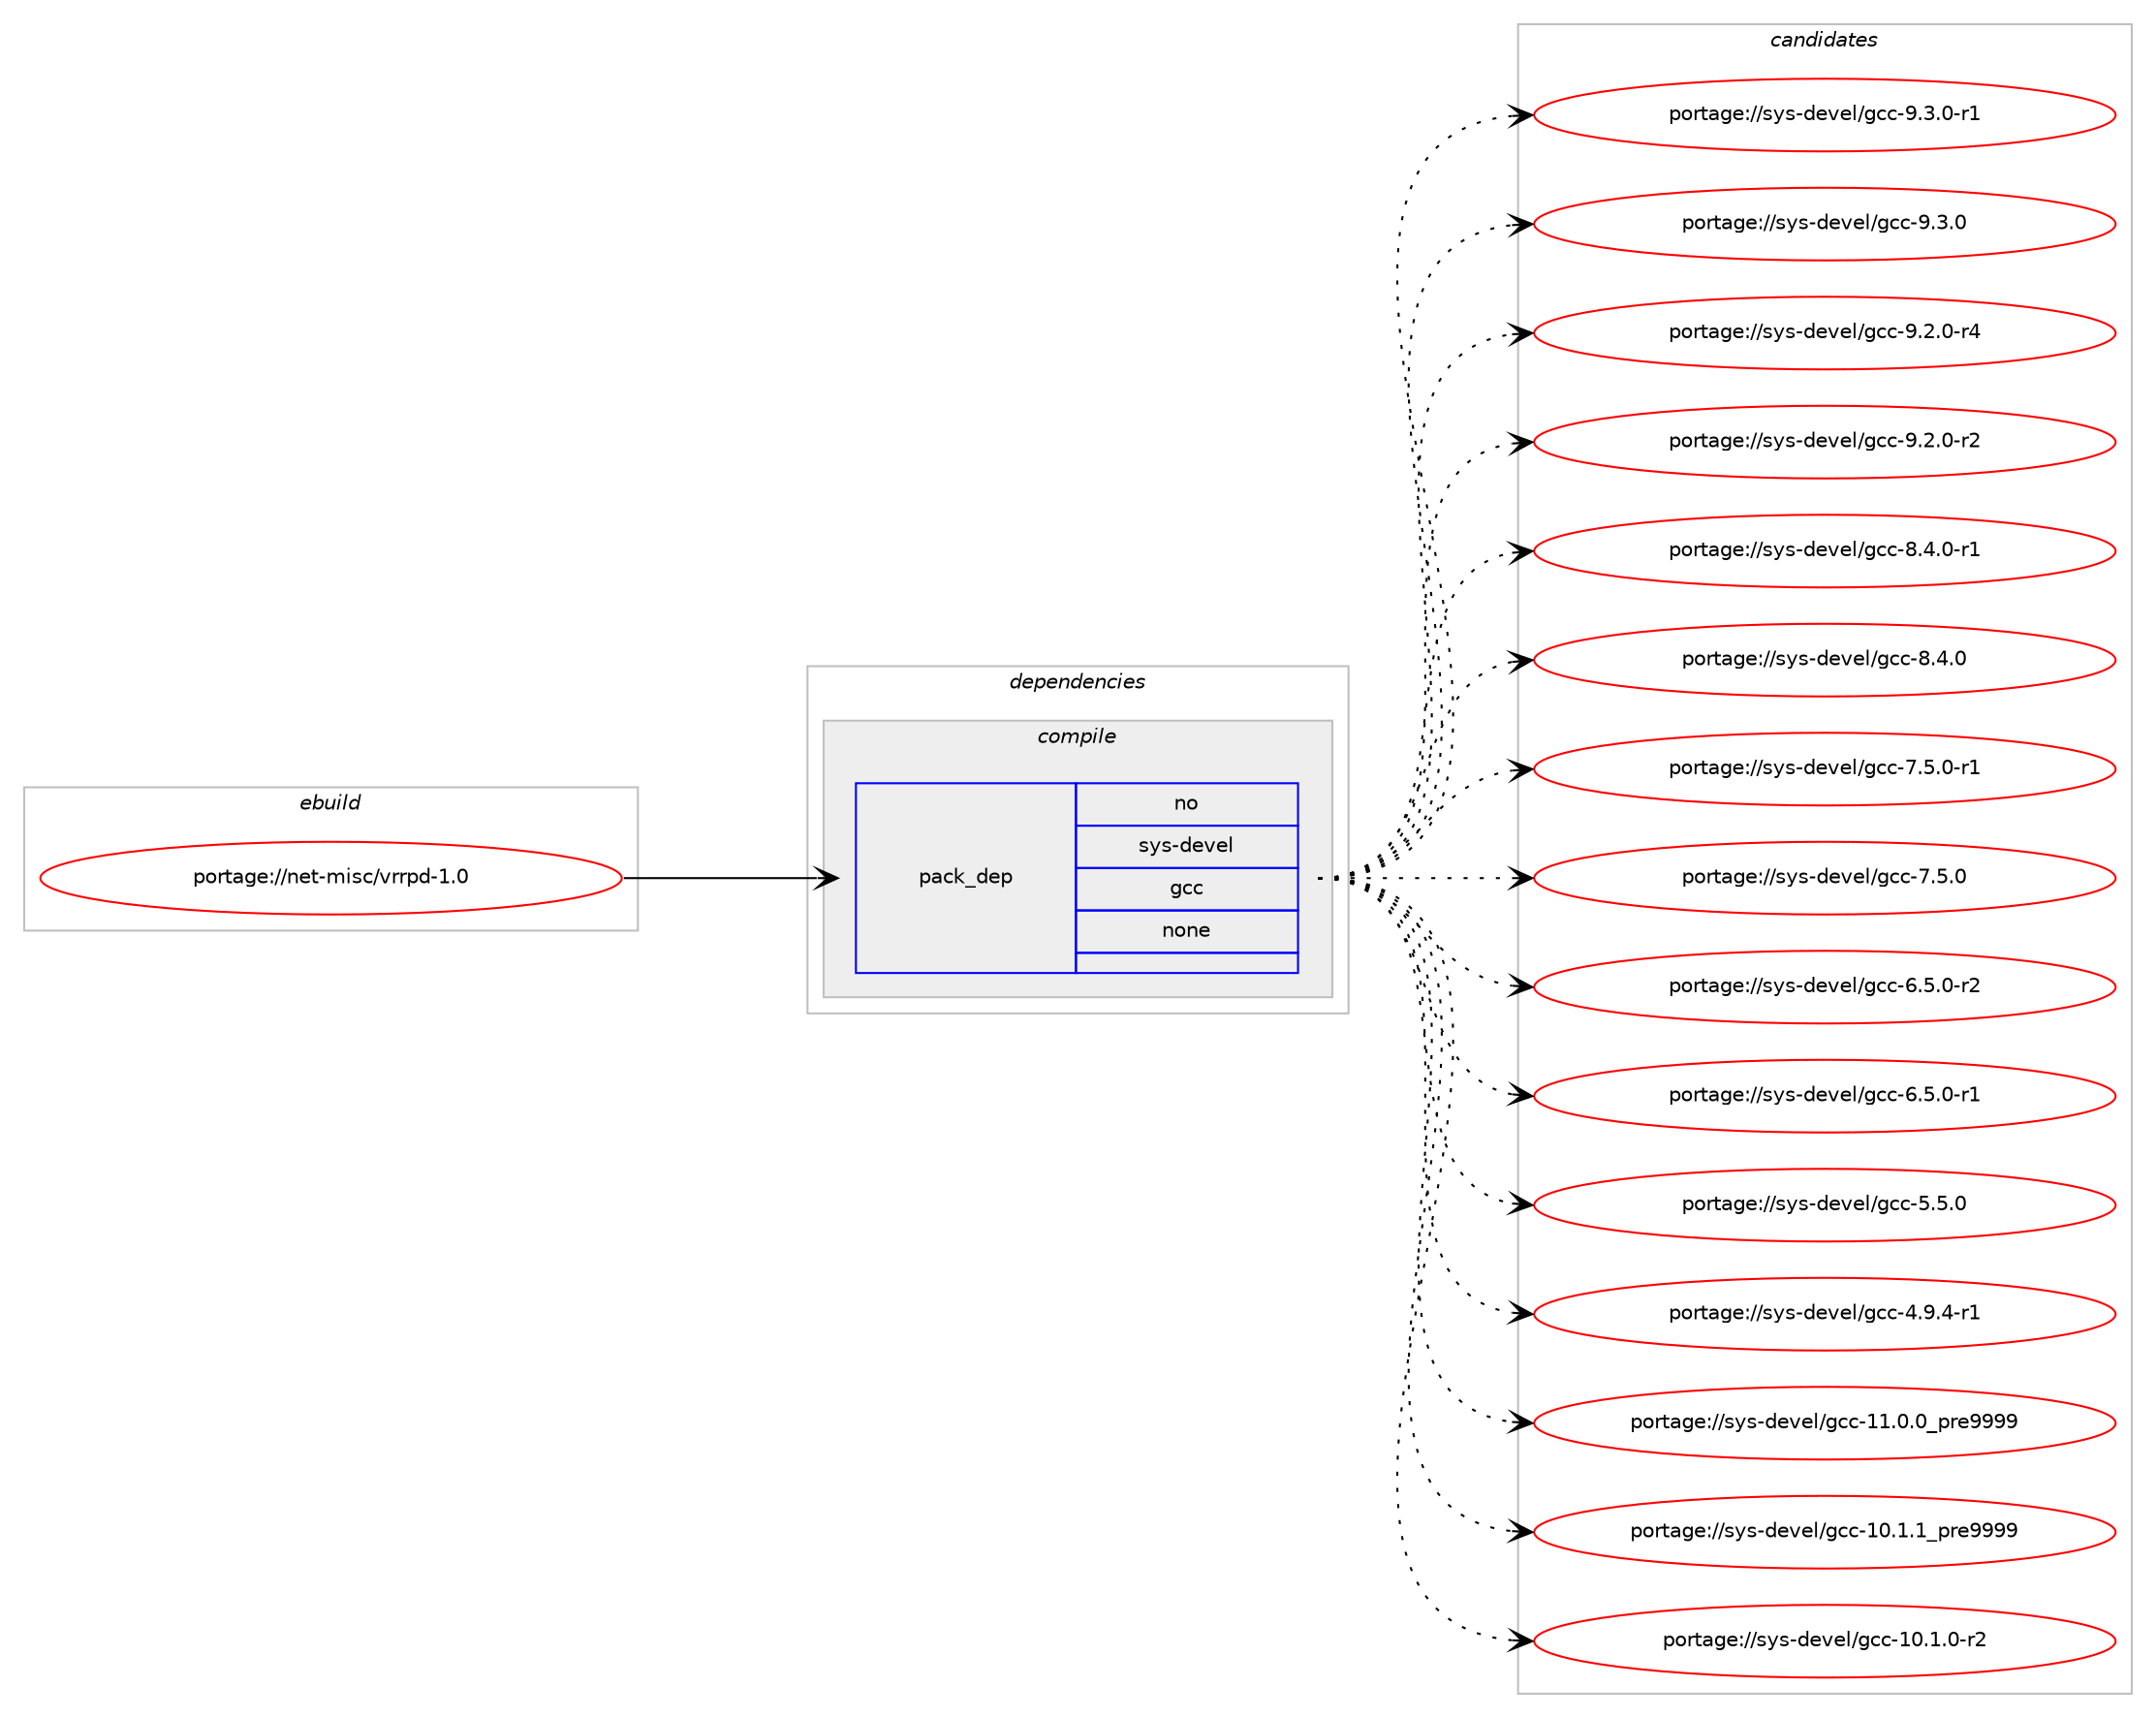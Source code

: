 digraph prolog {

# *************
# Graph options
# *************

newrank=true;
concentrate=true;
compound=true;
graph [rankdir=LR,fontname=Helvetica,fontsize=10,ranksep=1.5];#, ranksep=2.5, nodesep=0.2];
edge  [arrowhead=vee];
node  [fontname=Helvetica,fontsize=10];

# **********
# The ebuild
# **********

subgraph cluster_leftcol {
color=gray;
rank=same;
label=<<i>ebuild</i>>;
id [label="portage://net-misc/vrrpd-1.0", color=red, width=4, href="../net-misc/vrrpd-1.0.svg"];
}

# ****************
# The dependencies
# ****************

subgraph cluster_midcol {
color=gray;
label=<<i>dependencies</i>>;
subgraph cluster_compile {
fillcolor="#eeeeee";
style=filled;
label=<<i>compile</i>>;
subgraph pack3637 {
dependency4367 [label=<<TABLE BORDER="0" CELLBORDER="1" CELLSPACING="0" CELLPADDING="4" WIDTH="220"><TR><TD ROWSPAN="6" CELLPADDING="30">pack_dep</TD></TR><TR><TD WIDTH="110">no</TD></TR><TR><TD>sys-devel</TD></TR><TR><TD>gcc</TD></TR><TR><TD>none</TD></TR><TR><TD></TD></TR></TABLE>>, shape=none, color=blue];
}
id:e -> dependency4367:w [weight=20,style="solid",arrowhead="vee"];
}
subgraph cluster_compileandrun {
fillcolor="#eeeeee";
style=filled;
label=<<i>compile and run</i>>;
}
subgraph cluster_run {
fillcolor="#eeeeee";
style=filled;
label=<<i>run</i>>;
}
}

# **************
# The candidates
# **************

subgraph cluster_choices {
rank=same;
color=gray;
label=<<i>candidates</i>>;

subgraph choice3637 {
color=black;
nodesep=1;
choice115121115451001011181011084710399994557465146484511449 [label="portage://sys-devel/gcc-9.3.0-r1", color=red, width=4,href="../sys-devel/gcc-9.3.0-r1.svg"];
choice11512111545100101118101108471039999455746514648 [label="portage://sys-devel/gcc-9.3.0", color=red, width=4,href="../sys-devel/gcc-9.3.0.svg"];
choice115121115451001011181011084710399994557465046484511452 [label="portage://sys-devel/gcc-9.2.0-r4", color=red, width=4,href="../sys-devel/gcc-9.2.0-r4.svg"];
choice115121115451001011181011084710399994557465046484511450 [label="portage://sys-devel/gcc-9.2.0-r2", color=red, width=4,href="../sys-devel/gcc-9.2.0-r2.svg"];
choice115121115451001011181011084710399994556465246484511449 [label="portage://sys-devel/gcc-8.4.0-r1", color=red, width=4,href="../sys-devel/gcc-8.4.0-r1.svg"];
choice11512111545100101118101108471039999455646524648 [label="portage://sys-devel/gcc-8.4.0", color=red, width=4,href="../sys-devel/gcc-8.4.0.svg"];
choice115121115451001011181011084710399994555465346484511449 [label="portage://sys-devel/gcc-7.5.0-r1", color=red, width=4,href="../sys-devel/gcc-7.5.0-r1.svg"];
choice11512111545100101118101108471039999455546534648 [label="portage://sys-devel/gcc-7.5.0", color=red, width=4,href="../sys-devel/gcc-7.5.0.svg"];
choice115121115451001011181011084710399994554465346484511450 [label="portage://sys-devel/gcc-6.5.0-r2", color=red, width=4,href="../sys-devel/gcc-6.5.0-r2.svg"];
choice115121115451001011181011084710399994554465346484511449 [label="portage://sys-devel/gcc-6.5.0-r1", color=red, width=4,href="../sys-devel/gcc-6.5.0-r1.svg"];
choice11512111545100101118101108471039999455346534648 [label="portage://sys-devel/gcc-5.5.0", color=red, width=4,href="../sys-devel/gcc-5.5.0.svg"];
choice115121115451001011181011084710399994552465746524511449 [label="portage://sys-devel/gcc-4.9.4-r1", color=red, width=4,href="../sys-devel/gcc-4.9.4-r1.svg"];
choice11512111545100101118101108471039999454949464846489511211410157575757 [label="portage://sys-devel/gcc-11.0.0_pre9999", color=red, width=4,href="../sys-devel/gcc-11.0.0_pre9999.svg"];
choice11512111545100101118101108471039999454948464946499511211410157575757 [label="portage://sys-devel/gcc-10.1.1_pre9999", color=red, width=4,href="../sys-devel/gcc-10.1.1_pre9999.svg"];
choice11512111545100101118101108471039999454948464946484511450 [label="portage://sys-devel/gcc-10.1.0-r2", color=red, width=4,href="../sys-devel/gcc-10.1.0-r2.svg"];
dependency4367:e -> choice115121115451001011181011084710399994557465146484511449:w [style=dotted,weight="100"];
dependency4367:e -> choice11512111545100101118101108471039999455746514648:w [style=dotted,weight="100"];
dependency4367:e -> choice115121115451001011181011084710399994557465046484511452:w [style=dotted,weight="100"];
dependency4367:e -> choice115121115451001011181011084710399994557465046484511450:w [style=dotted,weight="100"];
dependency4367:e -> choice115121115451001011181011084710399994556465246484511449:w [style=dotted,weight="100"];
dependency4367:e -> choice11512111545100101118101108471039999455646524648:w [style=dotted,weight="100"];
dependency4367:e -> choice115121115451001011181011084710399994555465346484511449:w [style=dotted,weight="100"];
dependency4367:e -> choice11512111545100101118101108471039999455546534648:w [style=dotted,weight="100"];
dependency4367:e -> choice115121115451001011181011084710399994554465346484511450:w [style=dotted,weight="100"];
dependency4367:e -> choice115121115451001011181011084710399994554465346484511449:w [style=dotted,weight="100"];
dependency4367:e -> choice11512111545100101118101108471039999455346534648:w [style=dotted,weight="100"];
dependency4367:e -> choice115121115451001011181011084710399994552465746524511449:w [style=dotted,weight="100"];
dependency4367:e -> choice11512111545100101118101108471039999454949464846489511211410157575757:w [style=dotted,weight="100"];
dependency4367:e -> choice11512111545100101118101108471039999454948464946499511211410157575757:w [style=dotted,weight="100"];
dependency4367:e -> choice11512111545100101118101108471039999454948464946484511450:w [style=dotted,weight="100"];
}
}

}

